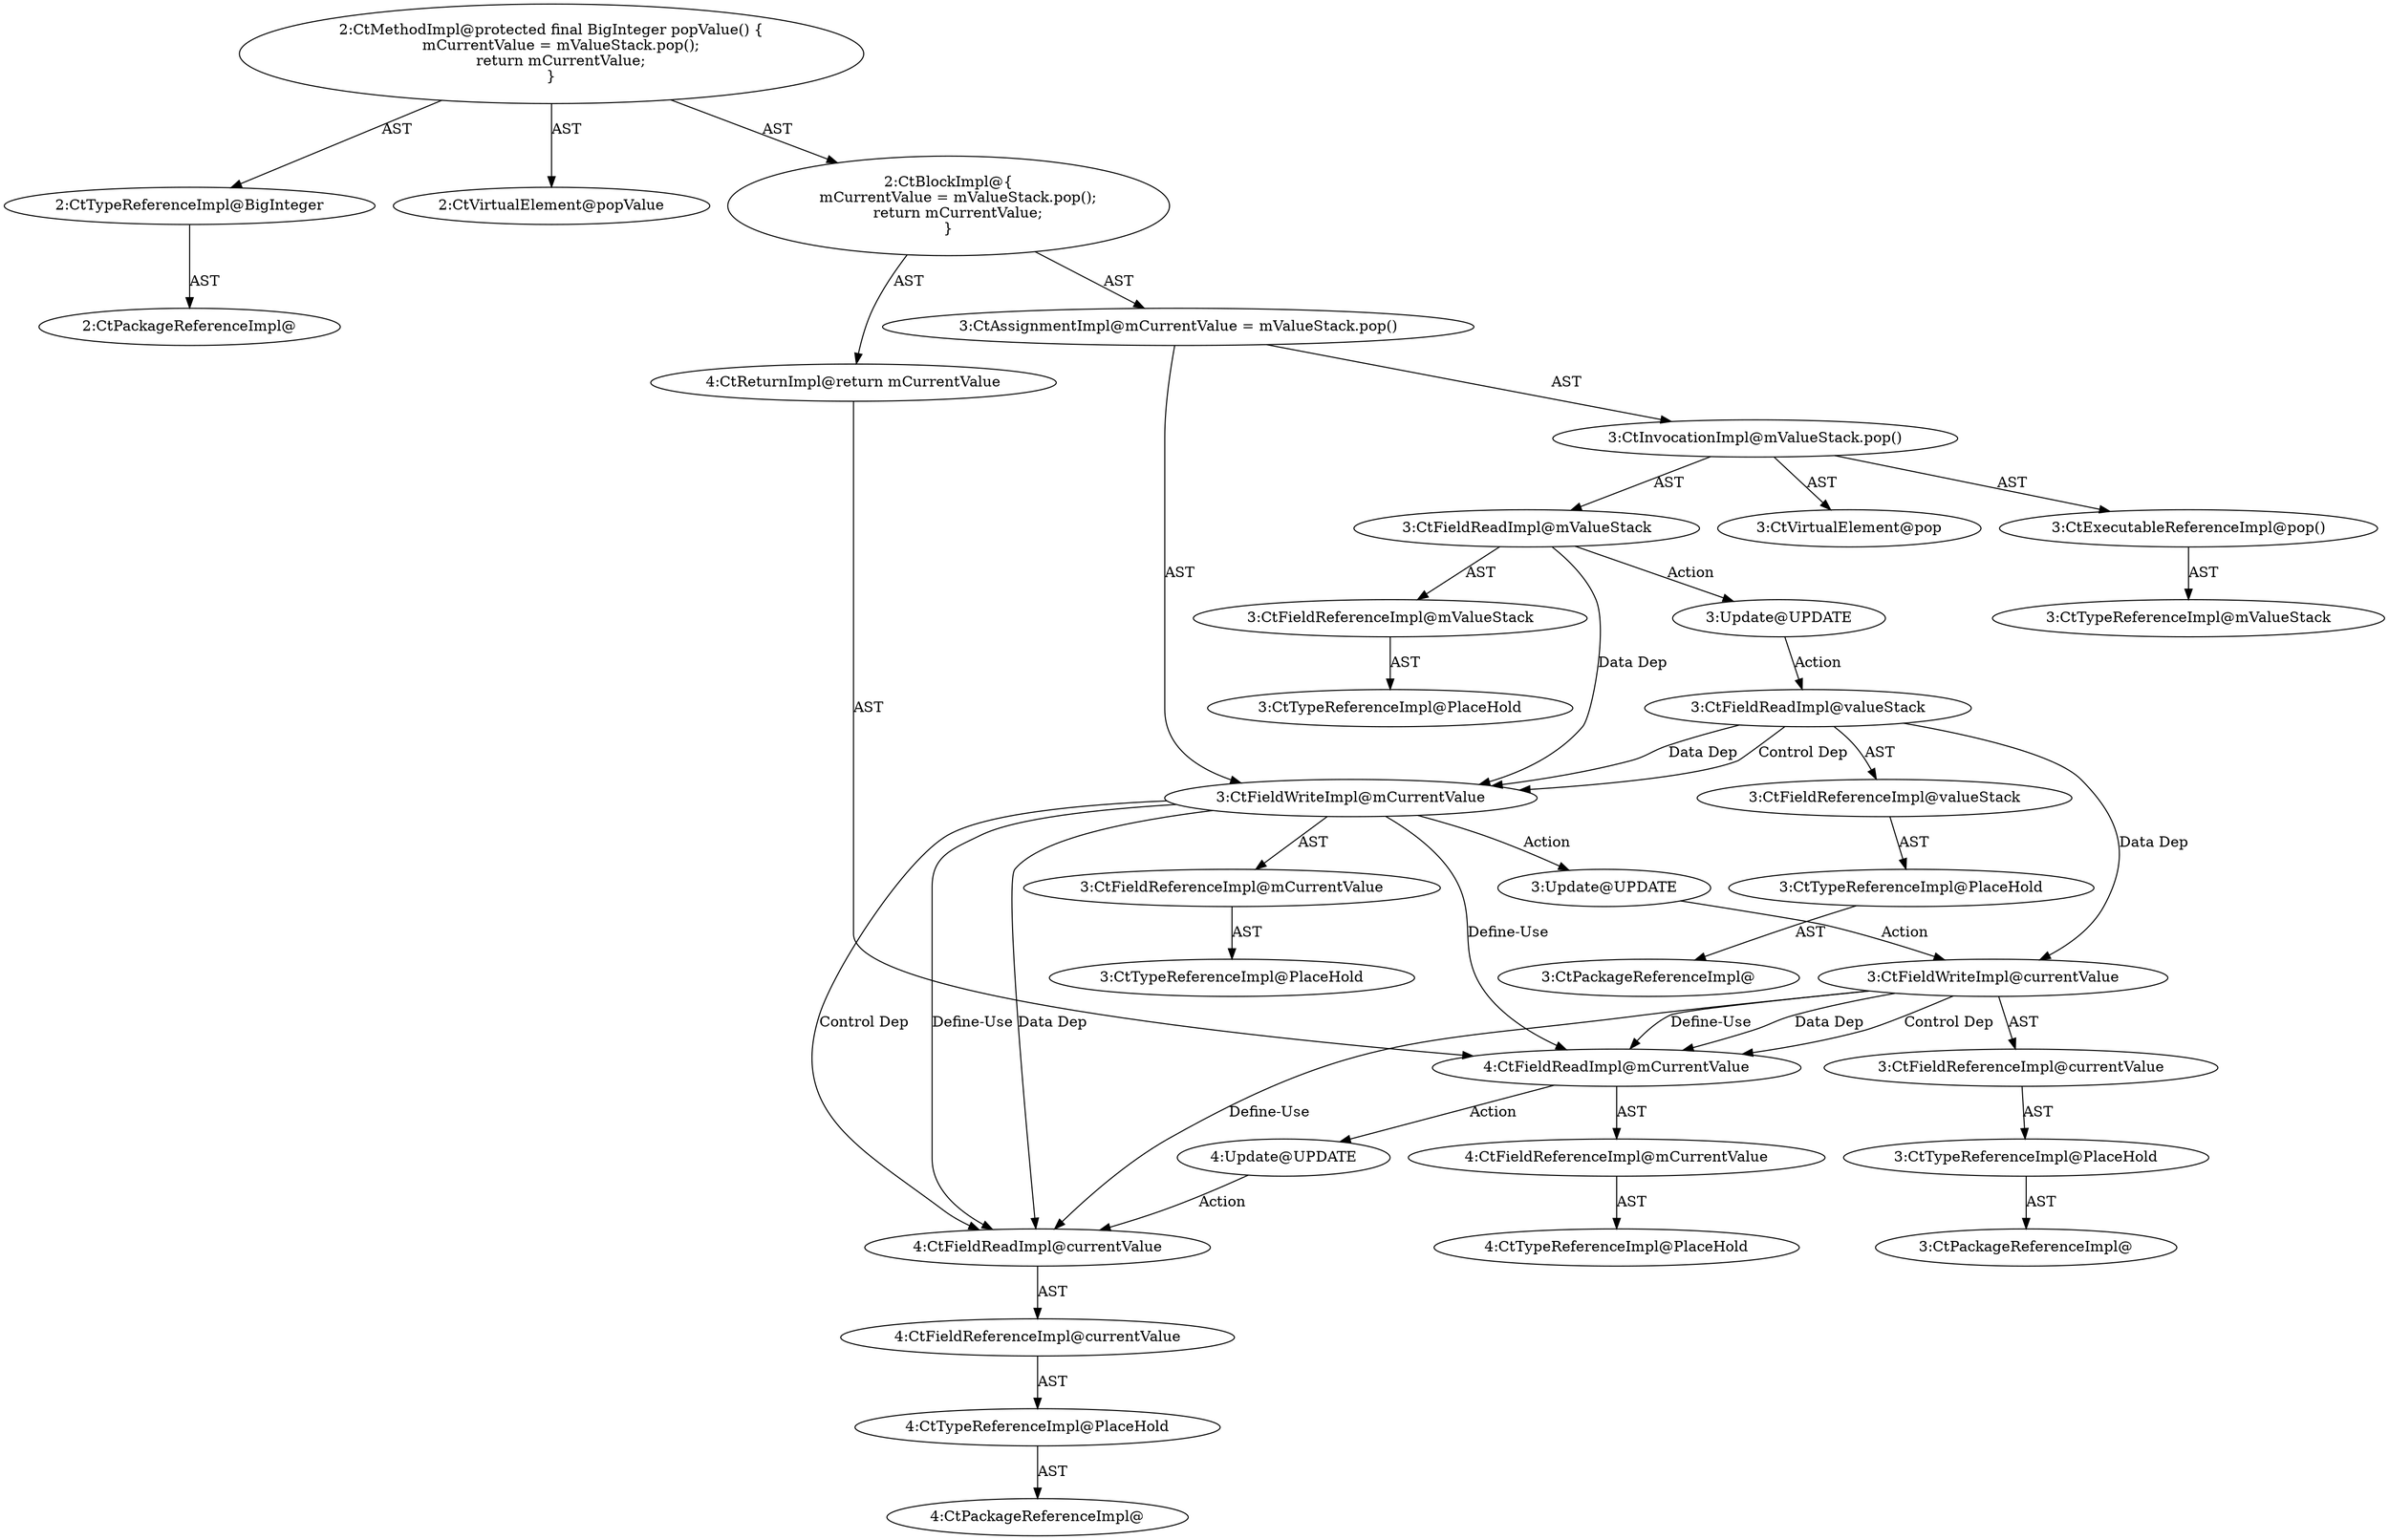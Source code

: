 digraph "popValue#?" {
0 [label="2:CtTypeReferenceImpl@BigInteger" shape=ellipse]
1 [label="2:CtPackageReferenceImpl@" shape=ellipse]
2 [label="2:CtVirtualElement@popValue" shape=ellipse]
3 [label="3:CtFieldReferenceImpl@mCurrentValue" shape=ellipse]
4 [label="3:CtTypeReferenceImpl@PlaceHold" shape=ellipse]
5 [label="3:CtFieldWriteImpl@mCurrentValue" shape=ellipse]
6 [label="3:CtExecutableReferenceImpl@pop()" shape=ellipse]
7 [label="3:CtTypeReferenceImpl@mValueStack" shape=ellipse]
8 [label="3:CtVirtualElement@pop" shape=ellipse]
9 [label="3:CtFieldReferenceImpl@mValueStack" shape=ellipse]
10 [label="3:CtTypeReferenceImpl@PlaceHold" shape=ellipse]
11 [label="3:CtFieldReadImpl@mValueStack" shape=ellipse]
12 [label="3:CtInvocationImpl@mValueStack.pop()" shape=ellipse]
13 [label="3:CtAssignmentImpl@mCurrentValue = mValueStack.pop()" shape=ellipse]
14 [label="4:CtFieldReferenceImpl@mCurrentValue" shape=ellipse]
15 [label="4:CtTypeReferenceImpl@PlaceHold" shape=ellipse]
16 [label="4:CtFieldReadImpl@mCurrentValue" shape=ellipse]
17 [label="4:CtReturnImpl@return mCurrentValue" shape=ellipse]
18 [label="2:CtBlockImpl@\{
    mCurrentValue = mValueStack.pop();
    return mCurrentValue;
\}" shape=ellipse]
19 [label="2:CtMethodImpl@protected final BigInteger popValue() \{
    mCurrentValue = mValueStack.pop();
    return mCurrentValue;
\}" shape=ellipse]
20 [label="3:Update@UPDATE" shape=ellipse]
21 [label="3:CtPackageReferenceImpl@" shape=ellipse]
22 [label="3:CtTypeReferenceImpl@PlaceHold" shape=ellipse]
23 [label="3:CtFieldReferenceImpl@currentValue" shape=ellipse]
24 [label="3:CtFieldWriteImpl@currentValue" shape=ellipse]
25 [label="4:Update@UPDATE" shape=ellipse]
26 [label="4:CtPackageReferenceImpl@" shape=ellipse]
27 [label="4:CtTypeReferenceImpl@PlaceHold" shape=ellipse]
28 [label="4:CtFieldReferenceImpl@currentValue" shape=ellipse]
29 [label="4:CtFieldReadImpl@currentValue" shape=ellipse]
30 [label="3:Update@UPDATE" shape=ellipse]
31 [label="3:CtPackageReferenceImpl@" shape=ellipse]
32 [label="3:CtTypeReferenceImpl@PlaceHold" shape=ellipse]
33 [label="3:CtFieldReferenceImpl@valueStack" shape=ellipse]
34 [label="3:CtFieldReadImpl@valueStack" shape=ellipse]
0 -> 1 [label="AST"];
3 -> 4 [label="AST"];
5 -> 3 [label="AST"];
5 -> 16 [label="Define-Use"];
5 -> 20 [label="Action"];
5 -> 29 [label="Define-Use"];
5 -> 29 [label="Data Dep"];
5 -> 29 [label="Control Dep"];
6 -> 7 [label="AST"];
9 -> 10 [label="AST"];
11 -> 9 [label="AST"];
11 -> 5 [label="Data Dep"];
11 -> 30 [label="Action"];
12 -> 8 [label="AST"];
12 -> 11 [label="AST"];
12 -> 6 [label="AST"];
13 -> 5 [label="AST"];
13 -> 12 [label="AST"];
14 -> 15 [label="AST"];
16 -> 14 [label="AST"];
16 -> 25 [label="Action"];
17 -> 16 [label="AST"];
18 -> 13 [label="AST"];
18 -> 17 [label="AST"];
19 -> 2 [label="AST"];
19 -> 0 [label="AST"];
19 -> 18 [label="AST"];
20 -> 24 [label="Action"];
22 -> 21 [label="AST"];
23 -> 22 [label="AST"];
24 -> 23 [label="AST"];
24 -> 29 [label="Define-Use"];
24 -> 16 [label="Define-Use"];
24 -> 16 [label="Data Dep"];
24 -> 16 [label="Control Dep"];
25 -> 29 [label="Action"];
27 -> 26 [label="AST"];
28 -> 27 [label="AST"];
29 -> 28 [label="AST"];
30 -> 34 [label="Action"];
32 -> 31 [label="AST"];
33 -> 32 [label="AST"];
34 -> 33 [label="AST"];
34 -> 24 [label="Data Dep"];
34 -> 5 [label="Data Dep"];
34 -> 5 [label="Control Dep"];
}